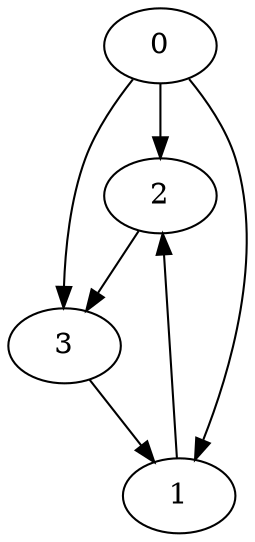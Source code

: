 digraph G {
	0;
	2;
	3;

	0 -> 1 [village=Triangle; name=toA; heightLimit=3; weight=10; primaryType=sideStreet; secondaryType=tunnel;];
	0 -> 2 [village=Triangle; name=toB; heightLimit=3; weight=10; primaryType=sideStreet; secondaryType=oneWayStreet;];
	0 -> 3 [village=Triangle; name=toC; heightLimit=3; weight=10; primaryType=sideStreet; secondaryType=none;];
	1 -> 2 [village=Triangle; name=AB; heightLimit=10; weight=10; primaryType=mainStreet; secondaryType=none;];
	2 -> 3 [village=Triangle; name=BC; heightLimit=10; weight=10; primaryType=mainStreet; secondaryType=none;];
	3 -> 1 [village=Triangle; name=CA; heightLimit=10; weight=10; primaryType=mainStreet; secondaryType=none;];

}